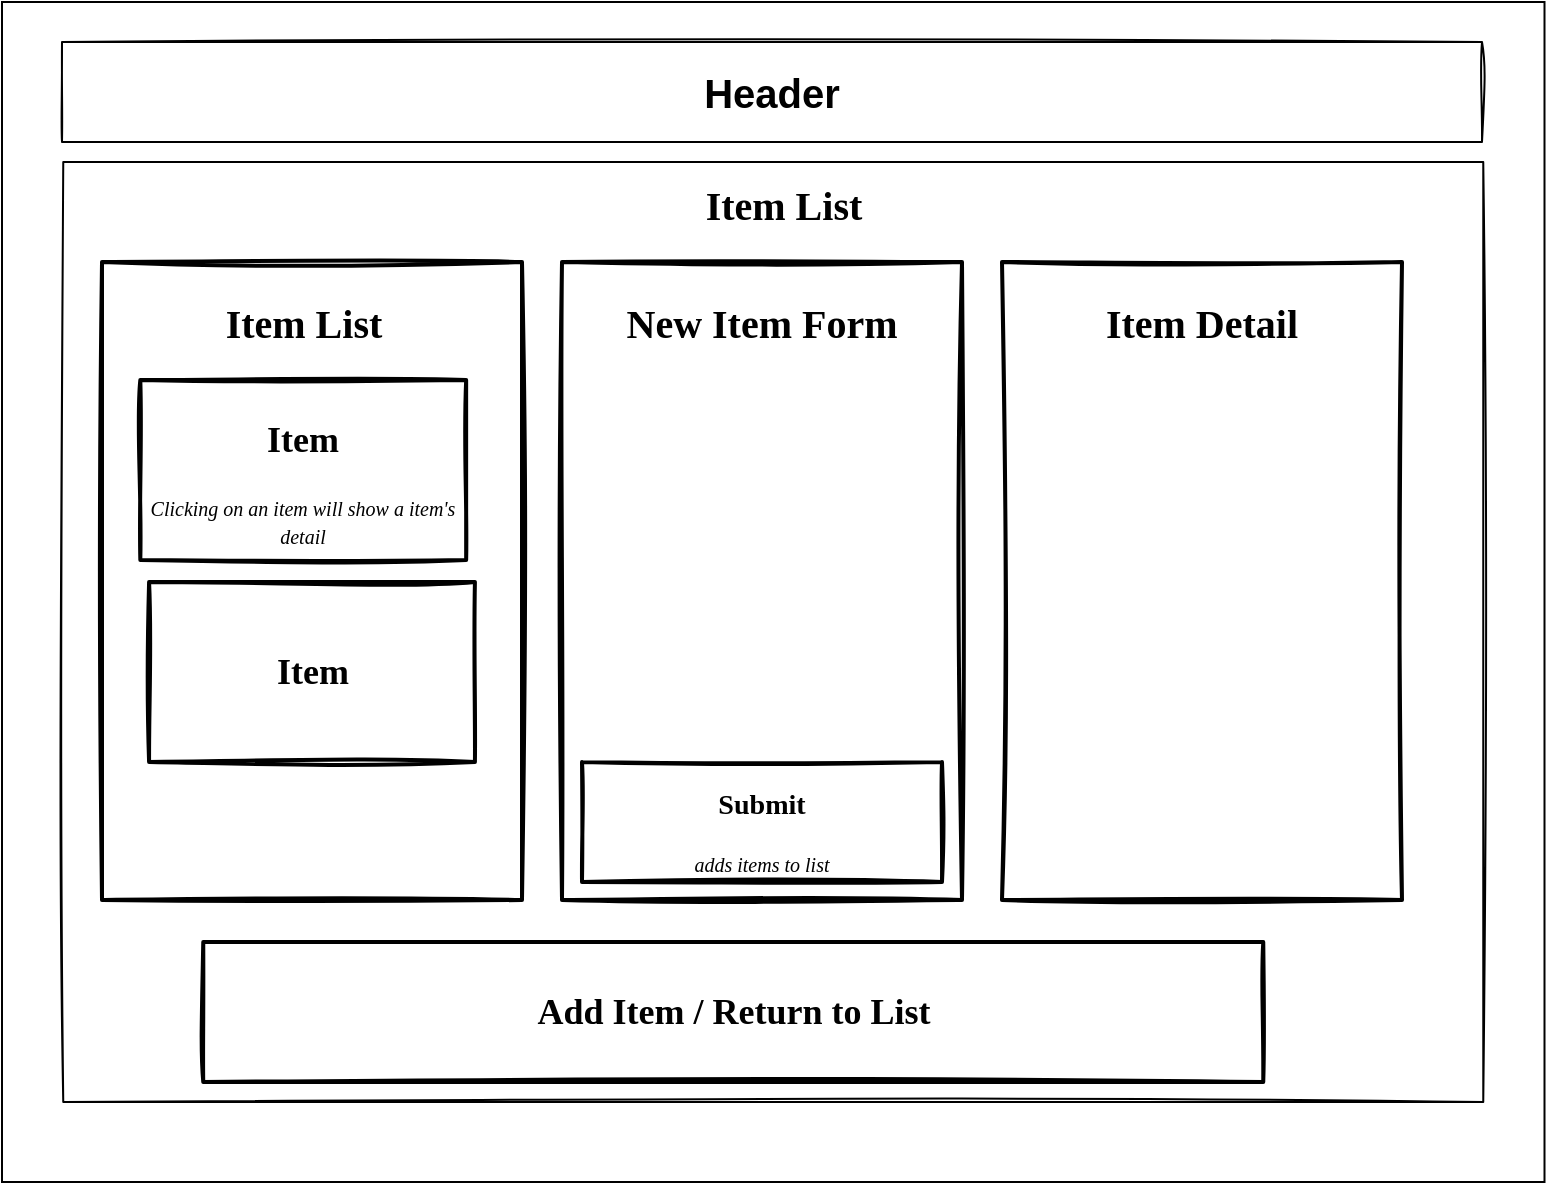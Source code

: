 <mxfile version="13.6.2" type="device"><diagram id="wFE0QG_FPsp0jaGvCLVb" name="Page-1"><mxGraphModel dx="766" dy="698" grid="1" gridSize="10" guides="1" tooltips="1" connect="1" arrows="1" fold="1" page="1" pageScale="1" pageWidth="850" pageHeight="1100" math="0" shadow="0"><root><mxCell id="0"/><mxCell id="1" parent="0"/><mxCell id="ZlAX2l4eKVZ8e1PbRXLF-25" value="" style="rounded=0;whiteSpace=wrap;html=1;" vertex="1" parent="1"><mxGeometry width="771.25" height="590" as="geometry"/></mxCell><mxCell id="ZlAX2l4eKVZ8e1PbRXLF-57" value="" style="group" vertex="1" connectable="0" parent="1"><mxGeometry x="30.63" y="80" width="710" height="480" as="geometry"/></mxCell><mxCell id="ZlAX2l4eKVZ8e1PbRXLF-38" value="" style="rounded=0;whiteSpace=wrap;html=1;sketch=1;strokeColor=#000000;fillColor=#ffffff;fontSize=19;" vertex="1" parent="ZlAX2l4eKVZ8e1PbRXLF-57"><mxGeometry width="710" height="470" as="geometry"/></mxCell><mxCell id="ZlAX2l4eKVZ8e1PbRXLF-39" value="&lt;h2 style=&quot;font-family: &amp;#34;permanent marker&amp;#34;&quot;&gt;&lt;font style=&quot;font-size: 20px&quot;&gt;Item List&lt;/font&gt;&lt;/h2&gt;" style="text;html=1;strokeColor=none;fillColor=none;align=center;verticalAlign=middle;whiteSpace=wrap;rounded=0;sketch=1;fontSize=19;" vertex="1" parent="ZlAX2l4eKVZ8e1PbRXLF-57"><mxGeometry x="230" y="10" width="260" height="20" as="geometry"/></mxCell><object label="&lt;h2&gt;Add Item / Return to List&lt;/h2&gt;" placeholders="1" id="ZlAX2l4eKVZ8e1PbRXLF-35"><mxCell style="whiteSpace=wrap;html=1;strokeWidth=2;fontStyle=1;spacingTop=0;rounded=0;arcSize=9;points=[];sketch=1;fontFamily=Permanent Marker;hachureGap=8;fillWeight=1;" vertex="1" parent="ZlAX2l4eKVZ8e1PbRXLF-57"><mxGeometry x="70" y="390" width="530" height="70" as="geometry"/></mxCell></object><mxCell id="ZlAX2l4eKVZ8e1PbRXLF-26" value="&lt;font style=&quot;font-size: 20px&quot;&gt;Header&lt;/font&gt;" style="rounded=0;whiteSpace=wrap;html=1;sketch=1;fontStyle=1" vertex="1" parent="1"><mxGeometry x="30" y="20" width="710" height="50" as="geometry"/></mxCell><mxCell id="ZlAX2l4eKVZ8e1PbRXLF-49" value="" style="group" vertex="1" connectable="0" parent="1"><mxGeometry x="280" y="130" width="230.84" height="349" as="geometry"/></mxCell><object label="&lt;h2&gt;&lt;br&gt;&lt;/h2&gt;" placeholders="1" id="ZlAX2l4eKVZ8e1PbRXLF-36"><mxCell style="whiteSpace=wrap;html=1;strokeWidth=2;fontStyle=1;spacingTop=0;rounded=0;arcSize=9;points=[];sketch=1;fontFamily=Permanent Marker;hachureGap=8;fillWeight=1;" vertex="1" parent="ZlAX2l4eKVZ8e1PbRXLF-49"><mxGeometry width="200" height="319" as="geometry"/></mxCell></object><mxCell id="ZlAX2l4eKVZ8e1PbRXLF-32" value="&lt;h2 style=&quot;font-family: &amp;#34;permanent marker&amp;#34;&quot;&gt;&lt;font style=&quot;font-size: 20px&quot;&gt;New Item Form&lt;/font&gt;&lt;/h2&gt;" style="text;html=1;strokeColor=none;fillColor=none;align=center;verticalAlign=middle;whiteSpace=wrap;rounded=0;sketch=1;fontSize=19;" vertex="1" parent="ZlAX2l4eKVZ8e1PbRXLF-49"><mxGeometry x="20.84" y="19" width="158.33" height="20" as="geometry"/></mxCell><mxCell id="ZlAX2l4eKVZ8e1PbRXLF-53" value="" style="group" vertex="1" connectable="0" parent="1"><mxGeometry x="500" y="130" width="200" height="319" as="geometry"/></mxCell><object label="&lt;h2&gt;&lt;br&gt;&lt;/h2&gt;" placeholders="1" id="ZlAX2l4eKVZ8e1PbRXLF-54"><mxCell style="whiteSpace=wrap;html=1;strokeWidth=2;fontStyle=1;spacingTop=0;rounded=0;arcSize=9;points=[];sketch=1;fontFamily=Permanent Marker;hachureGap=8;fillWeight=1;" vertex="1" parent="ZlAX2l4eKVZ8e1PbRXLF-53"><mxGeometry width="200" height="319" as="geometry"/></mxCell></object><mxCell id="ZlAX2l4eKVZ8e1PbRXLF-55" value="&lt;h2 style=&quot;font-family: &amp;#34;permanent marker&amp;#34;&quot;&gt;&lt;span style=&quot;font-size: 20px&quot;&gt;Item Detail&lt;/span&gt;&lt;/h2&gt;" style="text;html=1;strokeColor=none;fillColor=none;align=center;verticalAlign=middle;whiteSpace=wrap;rounded=0;sketch=1;fontSize=19;" vertex="1" parent="ZlAX2l4eKVZ8e1PbRXLF-53"><mxGeometry x="30.83" y="19" width="138.33" height="20" as="geometry"/></mxCell><mxCell id="ZlAX2l4eKVZ8e1PbRXLF-56" value="" style="group" vertex="1" connectable="0" parent="1"><mxGeometry x="50" y="130" width="210" height="319" as="geometry"/></mxCell><object label="&lt;h2&gt;&lt;br&gt;&lt;/h2&gt;" placeholders="1" id="_5mSTuPxr-ZiKRkBDSY7-3"><mxCell style="whiteSpace=wrap;html=1;strokeWidth=2;fontStyle=1;spacingTop=0;rounded=0;arcSize=9;points=[];sketch=1;fontFamily=Permanent Marker;hachureGap=8;fillWeight=1;" parent="ZlAX2l4eKVZ8e1PbRXLF-56" vertex="1"><mxGeometry width="210" height="319" as="geometry"/></mxCell></object><mxCell id="ZlAX2l4eKVZ8e1PbRXLF-44" value="&lt;h2 style=&quot;font-family: &amp;#34;permanent marker&amp;#34;&quot;&gt;&lt;font style=&quot;font-size: 20px&quot;&gt;Item List&lt;/font&gt;&lt;/h2&gt;" style="text;html=1;strokeColor=none;fillColor=none;align=center;verticalAlign=middle;whiteSpace=wrap;rounded=0;sketch=1;fontSize=19;" vertex="1" parent="ZlAX2l4eKVZ8e1PbRXLF-56"><mxGeometry x="33.537" y="19" width="134.167" height="20" as="geometry"/></mxCell><object label="&lt;h2&gt;Item&lt;/h2&gt;&lt;span style=&quot;font-size: 10px ; font-weight: 400&quot;&gt;&lt;i&gt;Clicking on an item will show a item's detail&lt;/i&gt;&lt;/span&gt;" placeholders="1" id="ZlAX2l4eKVZ8e1PbRXLF-45"><mxCell style="whiteSpace=wrap;html=1;strokeWidth=2;fillColor=swimlane;fontStyle=1;spacingTop=0;rounded=0;arcSize=9;points=[];sketch=1;fontFamily=Permanent Marker;hachureGap=8;fillWeight=1;" vertex="1" parent="ZlAX2l4eKVZ8e1PbRXLF-56"><mxGeometry x="19.162" y="59" width="162.917" height="90" as="geometry"/></mxCell></object><object label="&lt;h2&gt;Item&lt;/h2&gt;" placeholders="1" id="ZlAX2l4eKVZ8e1PbRXLF-46"><mxCell style="whiteSpace=wrap;html=1;strokeWidth=2;fillColor=swimlane;fontStyle=1;spacingTop=0;rounded=0;arcSize=9;points=[];sketch=1;fontFamily=Permanent Marker;hachureGap=8;fillWeight=1;" vertex="1" parent="ZlAX2l4eKVZ8e1PbRXLF-56"><mxGeometry x="23.542" y="160" width="162.917" height="90" as="geometry"/></mxCell></object><object label="&lt;h3&gt;Submit&lt;/h3&gt;&lt;span style=&quot;font-size: 10px ; font-weight: 400&quot;&gt;&lt;i&gt;adds items to list&lt;/i&gt;&lt;/span&gt;" placeholders="1" id="ZlAX2l4eKVZ8e1PbRXLF-64"><mxCell style="whiteSpace=wrap;html=1;strokeWidth=2;fillColor=swimlane;fontStyle=1;spacingTop=0;rounded=0;arcSize=9;points=[];sketch=1;fontFamily=Permanent Marker;hachureGap=8;fillWeight=1;spacing=2;horizontal=1;labelPosition=center;verticalLabelPosition=middle;align=center;verticalAlign=bottom;" vertex="1" parent="1"><mxGeometry x="290" y="380" width="180" height="60" as="geometry"/></mxCell></object></root></mxGraphModel></diagram></mxfile>